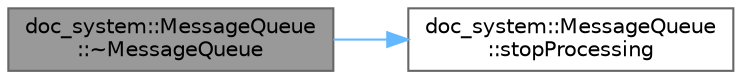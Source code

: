 digraph "doc_system::MessageQueue::~MessageQueue"
{
 // INTERACTIVE_SVG=YES
 // LATEX_PDF_SIZE
  bgcolor="transparent";
  edge [fontname=Helvetica,fontsize=10,labelfontname=Helvetica,labelfontsize=10];
  node [fontname=Helvetica,fontsize=10,shape=box,height=0.2,width=0.4];
  rankdir="LR";
  Node1 [id="Node000001",label="doc_system::MessageQueue\l::~MessageQueue",height=0.2,width=0.4,color="gray40", fillcolor="grey60", style="filled", fontcolor="black",tooltip=" "];
  Node1 -> Node2 [id="edge1_Node000001_Node000002",color="steelblue1",style="solid",tooltip=" "];
  Node2 [id="Node000002",label="doc_system::MessageQueue\l::stopProcessing",height=0.2,width=0.4,color="grey40", fillcolor="white", style="filled",URL="$classdoc__system_1_1_message_queue.html#ae29334806c7766665a014c3151d73b46",tooltip=" "];
}
